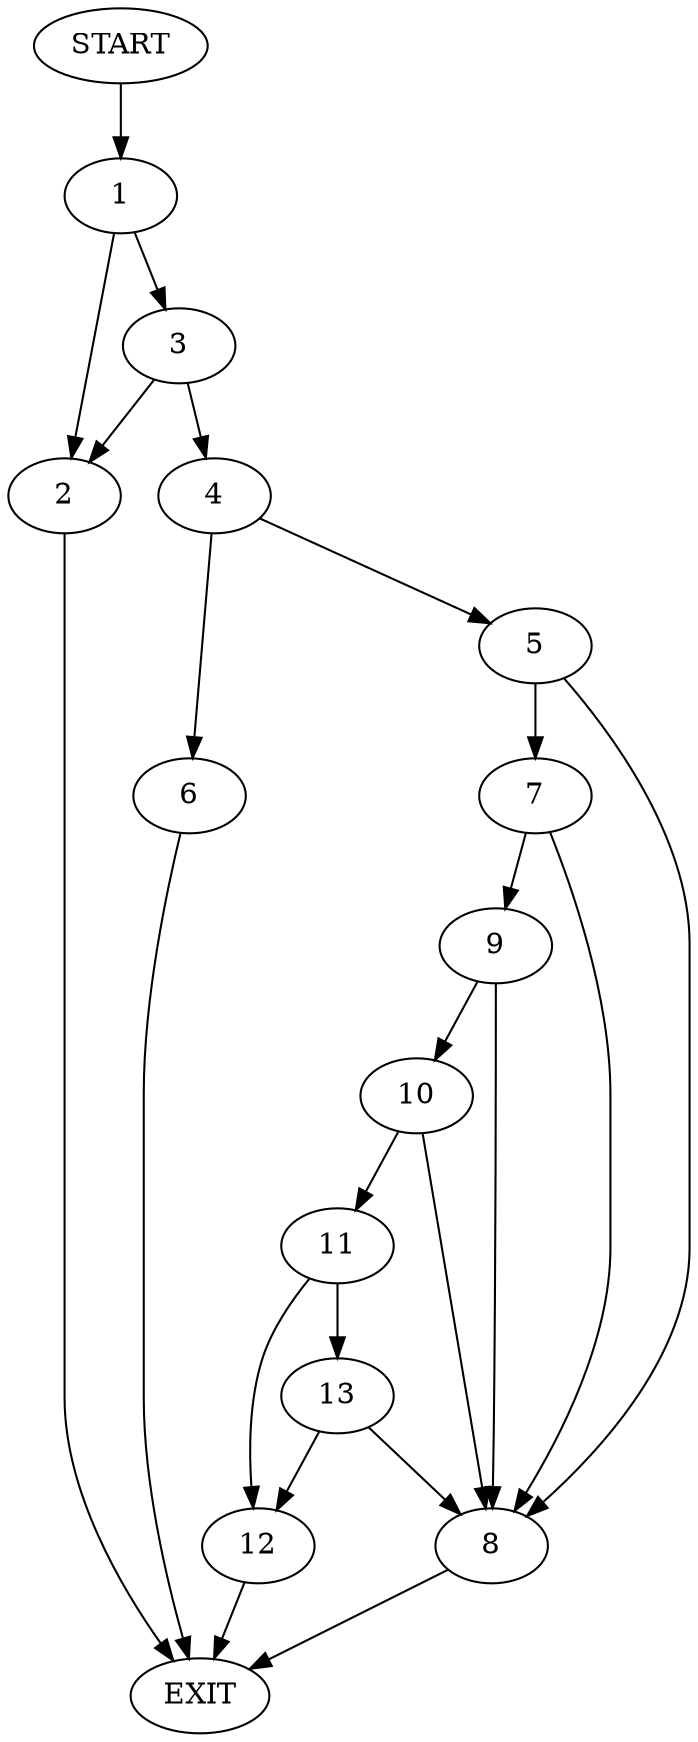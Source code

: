 digraph {
0 [label="START"]
14 [label="EXIT"]
0 -> 1
1 -> 2
1 -> 3
2 -> 14
3 -> 2
3 -> 4
4 -> 5
4 -> 6
6 -> 14
5 -> 7
5 -> 8
7 -> 8
7 -> 9
8 -> 14
9 -> 8
9 -> 10
10 -> 8
10 -> 11
11 -> 12
11 -> 13
13 -> 8
13 -> 12
12 -> 14
}
